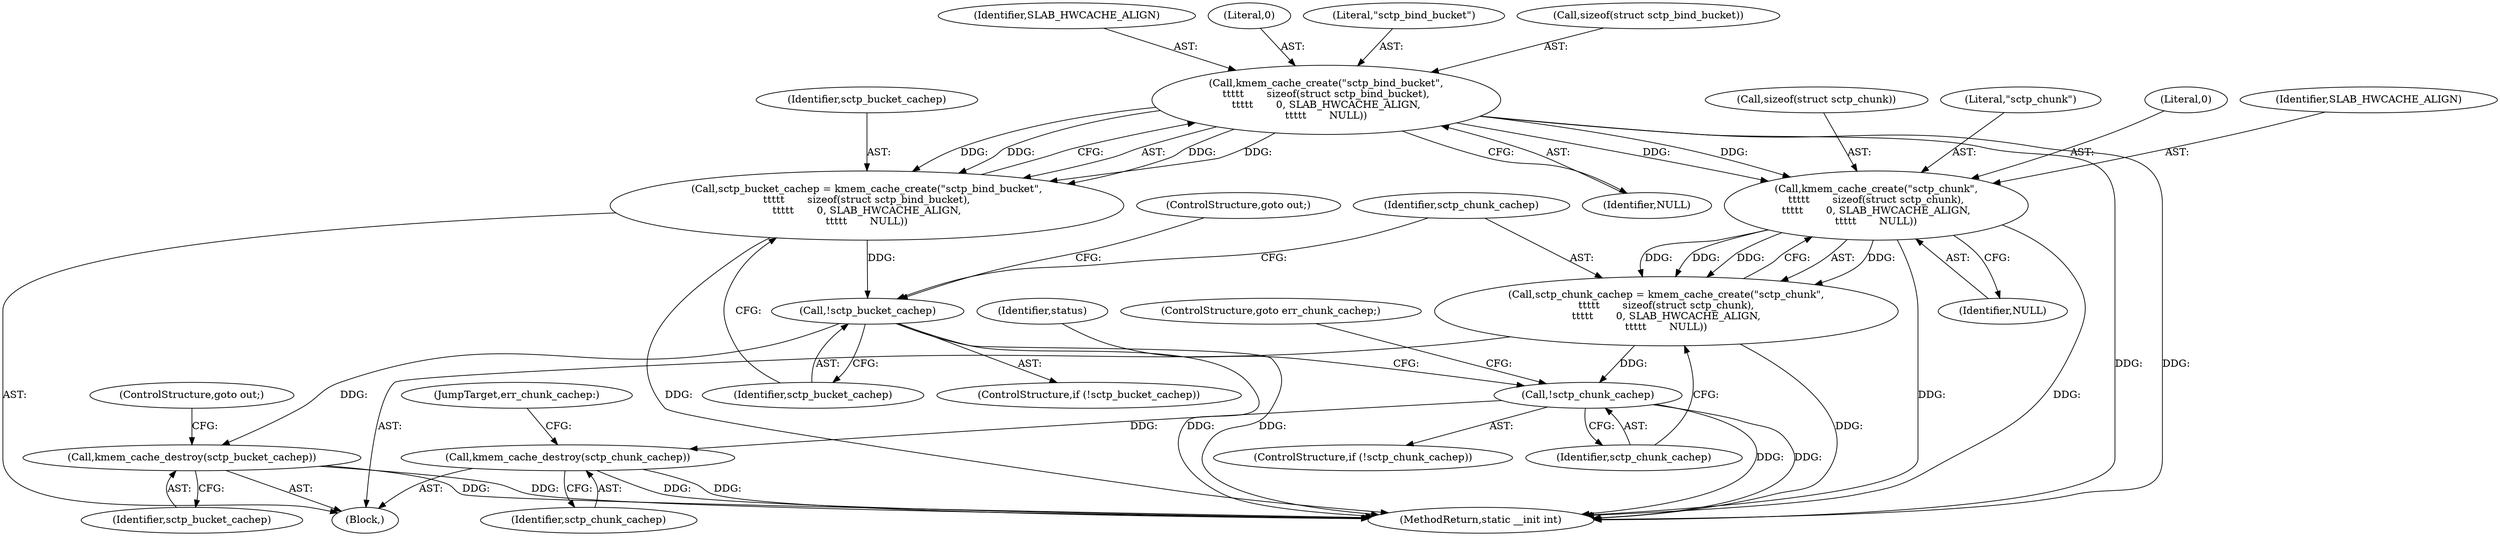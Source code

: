 digraph "0_linux_8e2d61e0aed2b7c4ecb35844fe07e0b2b762dee4_0@API" {
"1000132" [label="(Call,kmem_cache_create(\"sctp_bind_bucket\",\n\t\t\t\t\t       sizeof(struct sctp_bind_bucket),\n\t\t\t\t\t       0, SLAB_HWCACHE_ALIGN,\n\t\t\t\t\t       NULL))"];
"1000130" [label="(Call,sctp_bucket_cachep = kmem_cache_create(\"sctp_bind_bucket\",\n\t\t\t\t\t       sizeof(struct sctp_bind_bucket),\n\t\t\t\t\t       0, SLAB_HWCACHE_ALIGN,\n\t\t\t\t\t       NULL))"];
"1000140" [label="(Call,!sctp_bucket_cachep)"];
"1000584" [label="(Call,kmem_cache_destroy(sctp_bucket_cachep))"];
"1000145" [label="(Call,kmem_cache_create(\"sctp_chunk\",\n\t\t\t\t\t       sizeof(struct sctp_chunk),\n\t\t\t\t\t       0, SLAB_HWCACHE_ALIGN,\n\t\t\t\t\t       NULL))"];
"1000143" [label="(Call,sctp_chunk_cachep = kmem_cache_create(\"sctp_chunk\",\n\t\t\t\t\t       sizeof(struct sctp_chunk),\n\t\t\t\t\t       0, SLAB_HWCACHE_ALIGN,\n\t\t\t\t\t       NULL))"];
"1000153" [label="(Call,!sctp_chunk_cachep)"];
"1000581" [label="(Call,kmem_cache_destroy(sctp_chunk_cachep))"];
"1000139" [label="(ControlStructure,if (!sctp_bucket_cachep))"];
"1000586" [label="(ControlStructure,goto out;)"];
"1000151" [label="(Identifier,NULL)"];
"1000584" [label="(Call,kmem_cache_destroy(sctp_bucket_cachep))"];
"1000137" [label="(Identifier,SLAB_HWCACHE_ALIGN)"];
"1000143" [label="(Call,sctp_chunk_cachep = kmem_cache_create(\"sctp_chunk\",\n\t\t\t\t\t       sizeof(struct sctp_chunk),\n\t\t\t\t\t       0, SLAB_HWCACHE_ALIGN,\n\t\t\t\t\t       NULL))"];
"1000130" [label="(Call,sctp_bucket_cachep = kmem_cache_create(\"sctp_bind_bucket\",\n\t\t\t\t\t       sizeof(struct sctp_bind_bucket),\n\t\t\t\t\t       0, SLAB_HWCACHE_ALIGN,\n\t\t\t\t\t       NULL))"];
"1000155" [label="(ControlStructure,goto err_chunk_cachep;)"];
"1000157" [label="(Identifier,status)"];
"1000141" [label="(Identifier,sctp_bucket_cachep)"];
"1000140" [label="(Call,!sctp_bucket_cachep)"];
"1000142" [label="(ControlStructure,goto out;)"];
"1000136" [label="(Literal,0)"];
"1000138" [label="(Identifier,NULL)"];
"1000147" [label="(Call,sizeof(struct sctp_chunk))"];
"1000146" [label="(Literal,\"sctp_chunk\")"];
"1000153" [label="(Call,!sctp_chunk_cachep)"];
"1000133" [label="(Literal,\"sctp_bind_bucket\")"];
"1000131" [label="(Identifier,sctp_bucket_cachep)"];
"1000112" [label="(Block,)"];
"1000587" [label="(MethodReturn,static __init int)"];
"1000149" [label="(Literal,0)"];
"1000154" [label="(Identifier,sctp_chunk_cachep)"];
"1000585" [label="(Identifier,sctp_bucket_cachep)"];
"1000134" [label="(Call,sizeof(struct sctp_bind_bucket))"];
"1000132" [label="(Call,kmem_cache_create(\"sctp_bind_bucket\",\n\t\t\t\t\t       sizeof(struct sctp_bind_bucket),\n\t\t\t\t\t       0, SLAB_HWCACHE_ALIGN,\n\t\t\t\t\t       NULL))"];
"1000152" [label="(ControlStructure,if (!sctp_chunk_cachep))"];
"1000145" [label="(Call,kmem_cache_create(\"sctp_chunk\",\n\t\t\t\t\t       sizeof(struct sctp_chunk),\n\t\t\t\t\t       0, SLAB_HWCACHE_ALIGN,\n\t\t\t\t\t       NULL))"];
"1000150" [label="(Identifier,SLAB_HWCACHE_ALIGN)"];
"1000581" [label="(Call,kmem_cache_destroy(sctp_chunk_cachep))"];
"1000583" [label="(JumpTarget,err_chunk_cachep:)"];
"1000582" [label="(Identifier,sctp_chunk_cachep)"];
"1000144" [label="(Identifier,sctp_chunk_cachep)"];
"1000132" -> "1000130"  [label="AST: "];
"1000132" -> "1000138"  [label="CFG: "];
"1000133" -> "1000132"  [label="AST: "];
"1000134" -> "1000132"  [label="AST: "];
"1000136" -> "1000132"  [label="AST: "];
"1000137" -> "1000132"  [label="AST: "];
"1000138" -> "1000132"  [label="AST: "];
"1000130" -> "1000132"  [label="CFG: "];
"1000132" -> "1000587"  [label="DDG: "];
"1000132" -> "1000587"  [label="DDG: "];
"1000132" -> "1000130"  [label="DDG: "];
"1000132" -> "1000130"  [label="DDG: "];
"1000132" -> "1000130"  [label="DDG: "];
"1000132" -> "1000130"  [label="DDG: "];
"1000132" -> "1000145"  [label="DDG: "];
"1000132" -> "1000145"  [label="DDG: "];
"1000130" -> "1000112"  [label="AST: "];
"1000131" -> "1000130"  [label="AST: "];
"1000141" -> "1000130"  [label="CFG: "];
"1000130" -> "1000587"  [label="DDG: "];
"1000130" -> "1000140"  [label="DDG: "];
"1000140" -> "1000139"  [label="AST: "];
"1000140" -> "1000141"  [label="CFG: "];
"1000141" -> "1000140"  [label="AST: "];
"1000142" -> "1000140"  [label="CFG: "];
"1000144" -> "1000140"  [label="CFG: "];
"1000140" -> "1000587"  [label="DDG: "];
"1000140" -> "1000587"  [label="DDG: "];
"1000140" -> "1000584"  [label="DDG: "];
"1000584" -> "1000112"  [label="AST: "];
"1000584" -> "1000585"  [label="CFG: "];
"1000585" -> "1000584"  [label="AST: "];
"1000586" -> "1000584"  [label="CFG: "];
"1000584" -> "1000587"  [label="DDG: "];
"1000584" -> "1000587"  [label="DDG: "];
"1000145" -> "1000143"  [label="AST: "];
"1000145" -> "1000151"  [label="CFG: "];
"1000146" -> "1000145"  [label="AST: "];
"1000147" -> "1000145"  [label="AST: "];
"1000149" -> "1000145"  [label="AST: "];
"1000150" -> "1000145"  [label="AST: "];
"1000151" -> "1000145"  [label="AST: "];
"1000143" -> "1000145"  [label="CFG: "];
"1000145" -> "1000587"  [label="DDG: "];
"1000145" -> "1000587"  [label="DDG: "];
"1000145" -> "1000143"  [label="DDG: "];
"1000145" -> "1000143"  [label="DDG: "];
"1000145" -> "1000143"  [label="DDG: "];
"1000145" -> "1000143"  [label="DDG: "];
"1000143" -> "1000112"  [label="AST: "];
"1000144" -> "1000143"  [label="AST: "];
"1000154" -> "1000143"  [label="CFG: "];
"1000143" -> "1000587"  [label="DDG: "];
"1000143" -> "1000153"  [label="DDG: "];
"1000153" -> "1000152"  [label="AST: "];
"1000153" -> "1000154"  [label="CFG: "];
"1000154" -> "1000153"  [label="AST: "];
"1000155" -> "1000153"  [label="CFG: "];
"1000157" -> "1000153"  [label="CFG: "];
"1000153" -> "1000587"  [label="DDG: "];
"1000153" -> "1000587"  [label="DDG: "];
"1000153" -> "1000581"  [label="DDG: "];
"1000581" -> "1000112"  [label="AST: "];
"1000581" -> "1000582"  [label="CFG: "];
"1000582" -> "1000581"  [label="AST: "];
"1000583" -> "1000581"  [label="CFG: "];
"1000581" -> "1000587"  [label="DDG: "];
"1000581" -> "1000587"  [label="DDG: "];
}
